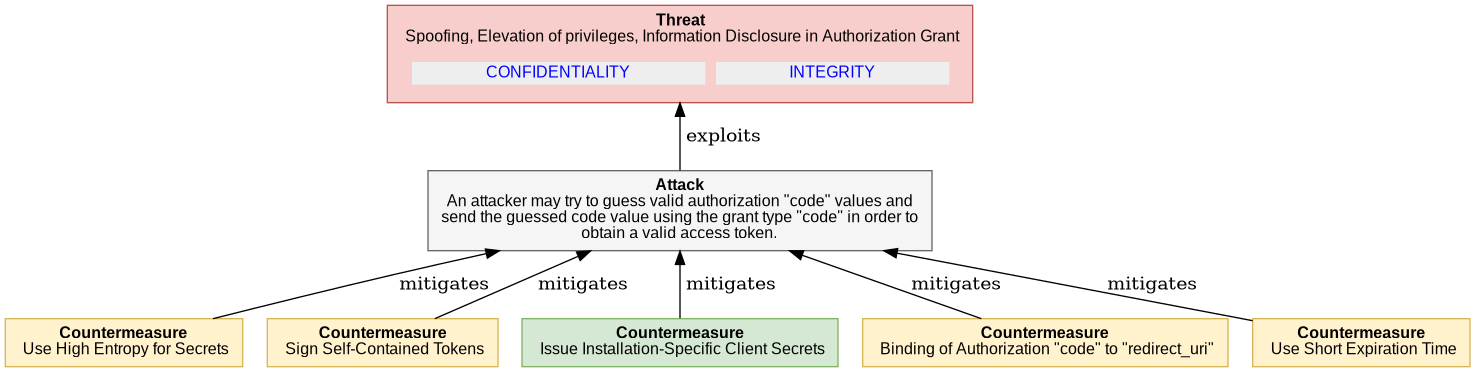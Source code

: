  

@startuml
digraph G {
rankdir="BT";
  node [shape=plaintext, fontname="Arial" fontsize="12"];
    "4_4_1_3_AUTH_CODE_BRUTE_FORCE" [ fillcolor="#F8CECC", style=filled, shape=polygon, color="#B85450"
    label= 
    <<table border="0" cellborder="0" cellspacing="0">
     <tr><td align="center"><b>Threat</b><br/> 

Spoofing, Elevation of privileges, Information Disclosure in Authorization Grant
</td></tr>
     <tr><td><table border="0" cellborder="0" cellspacing="8"><tr>
                ret += secObj.linkedImpactMDText()
     <td align="center" href="#OAuth2.CONFIDENTIALITY" bgcolor="#EEEEEE"><font color="blue">CONFIDENTIALITY</font></td>
                ret += secObj.linkedImpactMDText()
     <td align="center" href="#OAuth2.INTEGRITY" bgcolor="#EEEEEE"><font color="blue">INTEGRITY</font></td>
     </tr></table></td></tr>   
   </table>>
   ];
    
"4_4_1_3_AUTH_CODE_BRUTE_FORCE_attack" [ fillcolor="#f5f5f5", style=filled, shape=polygon, color="#666666", label =     
    <<table border="0" cellborder="0" cellspacing="0">
     <tr><td align="center"><b>Attack</b><br/>

An attacker may try to guess valid authorization &quot;code&quot; values and<br/>send the guessed code value using the grant type &quot;code&quot; in order to<br/>obtain a valid access token.
</td></tr>
   </table>>
    ]

"4_4_1_3_AUTH_CODE_BRUTE_FORCE_attack" -> "4_4_1_3_AUTH_CODE_BRUTE_FORCE"  [label = " exploits"]

    "4_4_1_3_AUTH_CODE_BRUTE_FORCE_countermeasure0" [ 
       fillcolor="#FFF2CC", style=filled, shape=polygon, color="#D6B656", label =     
    <<table border="0" cellborder="0" cellspacing="0">
     <tr><td align="left"><b>Countermeasure</b><br/> 

Use High Entropy for Secrets
</td></tr>
   </table>>
   ]

     "4_4_1_3_AUTH_CODE_BRUTE_FORCE_countermeasure0" -> "4_4_1_3_AUTH_CODE_BRUTE_FORCE_attack" [label = " mitigates"]

    "4_4_1_3_AUTH_CODE_BRUTE_FORCE_countermeasure1" [ 
       fillcolor="#FFF2CC", style=filled, shape=polygon, color="#D6B656", label =     
    <<table border="0" cellborder="0" cellspacing="0">
     <tr><td align="left"><b>Countermeasure</b><br/> 

Sign Self-Contained Tokens
</td></tr>
   </table>>
   ]

     "4_4_1_3_AUTH_CODE_BRUTE_FORCE_countermeasure1" -> "4_4_1_3_AUTH_CODE_BRUTE_FORCE_attack" [label = " mitigates"]

    "4_4_1_3_AUTH_CODE_BRUTE_FORCE_countermeasure2" [ 
       fillcolor="#D5E8D4", style=filled, shape=polygon, color="#82B366", label =     
    <<table border="0" cellborder="0" cellspacing="0">
     <tr><td align="left"><b>Countermeasure</b><br/> 

Issue Installation-Specific Client Secrets
</td></tr>
   </table>>
   ]

     "4_4_1_3_AUTH_CODE_BRUTE_FORCE_countermeasure2" -> "4_4_1_3_AUTH_CODE_BRUTE_FORCE_attack" [label = " mitigates"]

    "4_4_1_3_AUTH_CODE_BRUTE_FORCE_countermeasure3" [ 
       fillcolor="#FFF2CC", style=filled, shape=polygon, color="#D6B656", label =     
    <<table border="0" cellborder="0" cellspacing="0">
     <tr><td align="left"><b>Countermeasure</b><br/> 

Binding of Authorization &quot;code&quot; to &quot;redirect_uri&quot;
</td></tr>
   </table>>
   ]

     "4_4_1_3_AUTH_CODE_BRUTE_FORCE_countermeasure3" -> "4_4_1_3_AUTH_CODE_BRUTE_FORCE_attack" [label = " mitigates"]

    "4_4_1_3_AUTH_CODE_BRUTE_FORCE_countermeasure4" [ 
       fillcolor="#FFF2CC", style=filled, shape=polygon, color="#D6B656", label =     
    <<table border="0" cellborder="0" cellspacing="0">
     <tr><td align="left"><b>Countermeasure</b><br/> 

Use Short Expiration Time
</td></tr>
   </table>>
   ]

     "4_4_1_3_AUTH_CODE_BRUTE_FORCE_countermeasure4" -> "4_4_1_3_AUTH_CODE_BRUTE_FORCE_attack" [label = " mitigates"]

}
@enduml

